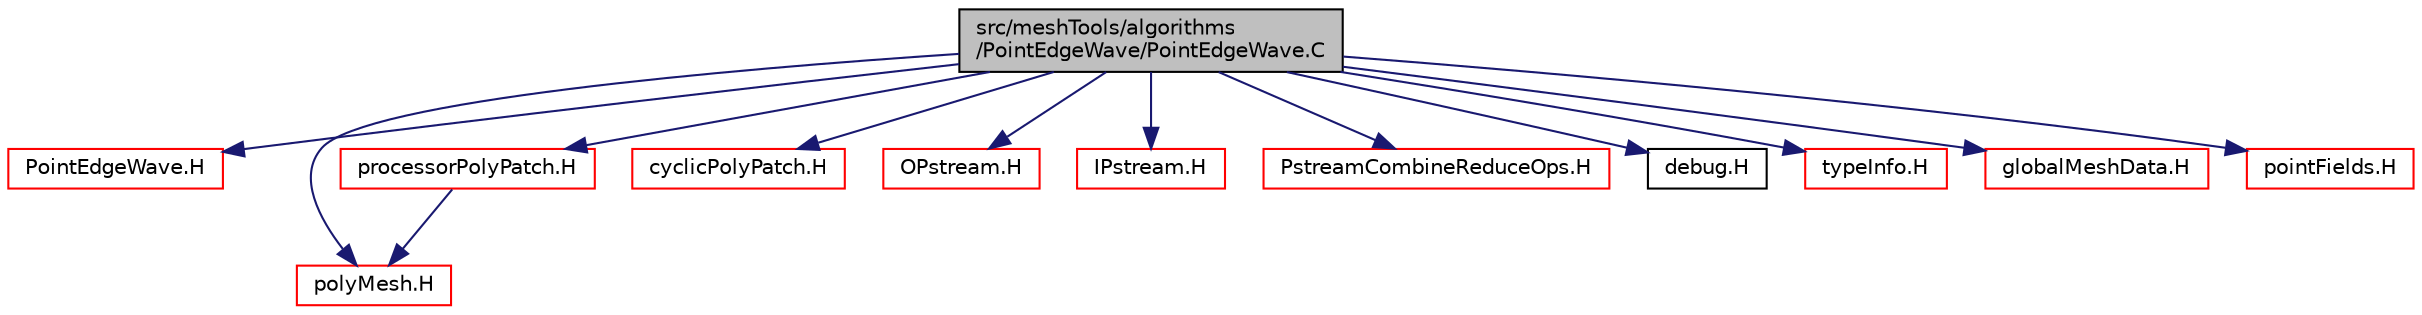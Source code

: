 digraph "src/meshTools/algorithms/PointEdgeWave/PointEdgeWave.C"
{
  bgcolor="transparent";
  edge [fontname="Helvetica",fontsize="10",labelfontname="Helvetica",labelfontsize="10"];
  node [fontname="Helvetica",fontsize="10",shape=record];
  Node1 [label="src/meshTools/algorithms\l/PointEdgeWave/PointEdgeWave.C",height=0.2,width=0.4,color="black", fillcolor="grey75", style="filled", fontcolor="black"];
  Node1 -> Node2 [color="midnightblue",fontsize="10",style="solid",fontname="Helvetica"];
  Node2 [label="PointEdgeWave.H",height=0.2,width=0.4,color="red",URL="$a07338.html"];
  Node1 -> Node3 [color="midnightblue",fontsize="10",style="solid",fontname="Helvetica"];
  Node3 [label="polyMesh.H",height=0.2,width=0.4,color="red",URL="$a08827.html"];
  Node1 -> Node4 [color="midnightblue",fontsize="10",style="solid",fontname="Helvetica"];
  Node4 [label="processorPolyPatch.H",height=0.2,width=0.4,color="red",URL="$a08856.html"];
  Node4 -> Node3 [color="midnightblue",fontsize="10",style="solid",fontname="Helvetica"];
  Node1 -> Node5 [color="midnightblue",fontsize="10",style="solid",fontname="Helvetica"];
  Node5 [label="cyclicPolyPatch.H",height=0.2,width=0.4,color="red",URL="$a08846.html"];
  Node1 -> Node6 [color="midnightblue",fontsize="10",style="solid",fontname="Helvetica"];
  Node6 [label="OPstream.H",height=0.2,width=0.4,color="red",URL="$a07978.html"];
  Node1 -> Node7 [color="midnightblue",fontsize="10",style="solid",fontname="Helvetica"];
  Node7 [label="IPstream.H",height=0.2,width=0.4,color="red",URL="$a07976.html"];
  Node1 -> Node8 [color="midnightblue",fontsize="10",style="solid",fontname="Helvetica"];
  Node8 [label="PstreamCombineReduceOps.H",height=0.2,width=0.4,color="red",URL="$a07983.html",tooltip="Combination-Reduction operation for a parallel run. The information from all nodes is collected on th..."];
  Node1 -> Node9 [color="midnightblue",fontsize="10",style="solid",fontname="Helvetica"];
  Node9 [label="debug.H",height=0.2,width=0.4,color="black",URL="$a08354.html"];
  Node1 -> Node10 [color="midnightblue",fontsize="10",style="solid",fontname="Helvetica"];
  Node10 [label="typeInfo.H",height=0.2,width=0.4,color="red",URL="$a08047.html"];
  Node1 -> Node11 [color="midnightblue",fontsize="10",style="solid",fontname="Helvetica"];
  Node11 [label="globalMeshData.H",height=0.2,width=0.4,color="red",URL="$a08792.html"];
  Node1 -> Node12 [color="midnightblue",fontsize="10",style="solid",fontname="Helvetica"];
  Node12 [label="pointFields.H",height=0.2,width=0.4,color="red",URL="$a08227.html"];
}
